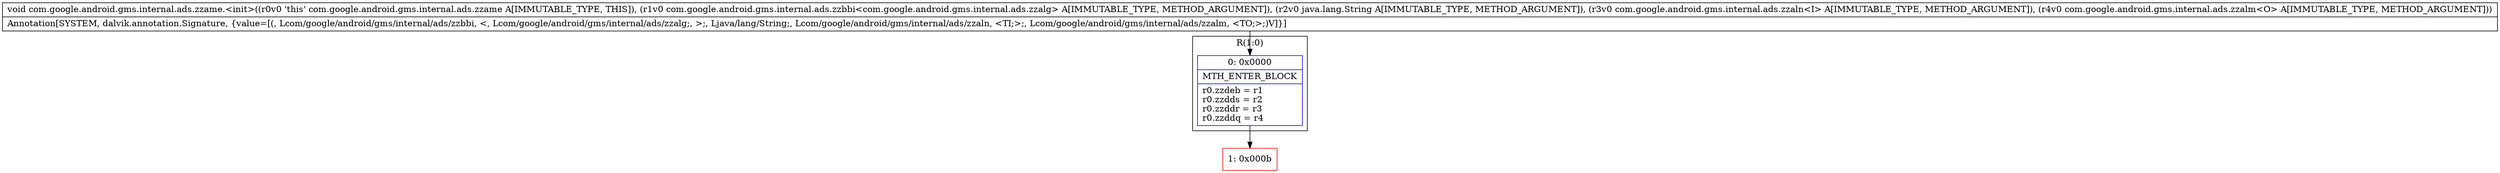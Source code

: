 digraph "CFG forcom.google.android.gms.internal.ads.zzame.\<init\>(Lcom\/google\/android\/gms\/internal\/ads\/zzbbi;Ljava\/lang\/String;Lcom\/google\/android\/gms\/internal\/ads\/zzaln;Lcom\/google\/android\/gms\/internal\/ads\/zzalm;)V" {
subgraph cluster_Region_1965914781 {
label = "R(1:0)";
node [shape=record,color=blue];
Node_0 [shape=record,label="{0\:\ 0x0000|MTH_ENTER_BLOCK\l|r0.zzdeb = r1\lr0.zzdds = r2\lr0.zzddr = r3\lr0.zzddq = r4\l}"];
}
Node_1 [shape=record,color=red,label="{1\:\ 0x000b}"];
MethodNode[shape=record,label="{void com.google.android.gms.internal.ads.zzame.\<init\>((r0v0 'this' com.google.android.gms.internal.ads.zzame A[IMMUTABLE_TYPE, THIS]), (r1v0 com.google.android.gms.internal.ads.zzbbi\<com.google.android.gms.internal.ads.zzalg\> A[IMMUTABLE_TYPE, METHOD_ARGUMENT]), (r2v0 java.lang.String A[IMMUTABLE_TYPE, METHOD_ARGUMENT]), (r3v0 com.google.android.gms.internal.ads.zzaln\<I\> A[IMMUTABLE_TYPE, METHOD_ARGUMENT]), (r4v0 com.google.android.gms.internal.ads.zzalm\<O\> A[IMMUTABLE_TYPE, METHOD_ARGUMENT]))  | Annotation[SYSTEM, dalvik.annotation.Signature, \{value=[(, Lcom\/google\/android\/gms\/internal\/ads\/zzbbi, \<, Lcom\/google\/android\/gms\/internal\/ads\/zzalg;, \>;, Ljava\/lang\/String;, Lcom\/google\/android\/gms\/internal\/ads\/zzaln, \<TI;\>;, Lcom\/google\/android\/gms\/internal\/ads\/zzalm, \<TO;\>;)V]\}]\l}"];
MethodNode -> Node_0;
Node_0 -> Node_1;
}

